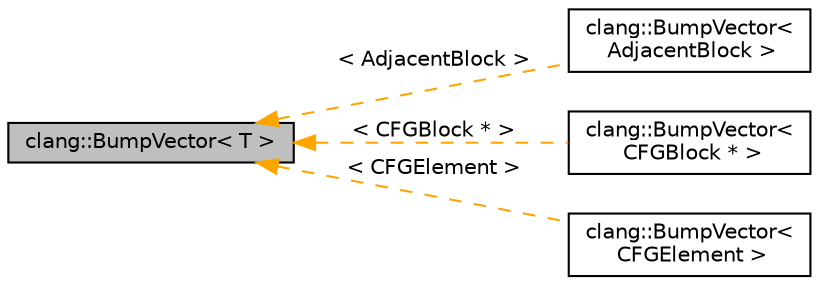 digraph "clang::BumpVector&lt; T &gt;"
{
 // LATEX_PDF_SIZE
  bgcolor="transparent";
  edge [fontname="Helvetica",fontsize="10",labelfontname="Helvetica",labelfontsize="10"];
  node [fontname="Helvetica",fontsize="10",shape=record];
  rankdir="LR";
  Node1 [label="clang::BumpVector\< T \>",height=0.2,width=0.4,color="black", fillcolor="grey75", style="filled", fontcolor="black",tooltip=" "];
  Node1 -> Node2 [dir="back",color="orange",fontsize="10",style="dashed",label=" \< AdjacentBlock \>" ,fontname="Helvetica"];
  Node2 [label="clang::BumpVector\<\l AdjacentBlock \>",height=0.2,width=0.4,color="black",URL="$classclang_1_1BumpVector.html",tooltip=" "];
  Node1 -> Node3 [dir="back",color="orange",fontsize="10",style="dashed",label=" \< CFGBlock * \>" ,fontname="Helvetica"];
  Node3 [label="clang::BumpVector\<\l CFGBlock * \>",height=0.2,width=0.4,color="black",URL="$classclang_1_1BumpVector.html",tooltip=" "];
  Node1 -> Node4 [dir="back",color="orange",fontsize="10",style="dashed",label=" \< CFGElement \>" ,fontname="Helvetica"];
  Node4 [label="clang::BumpVector\<\l CFGElement \>",height=0.2,width=0.4,color="black",URL="$classclang_1_1BumpVector.html",tooltip=" "];
}
